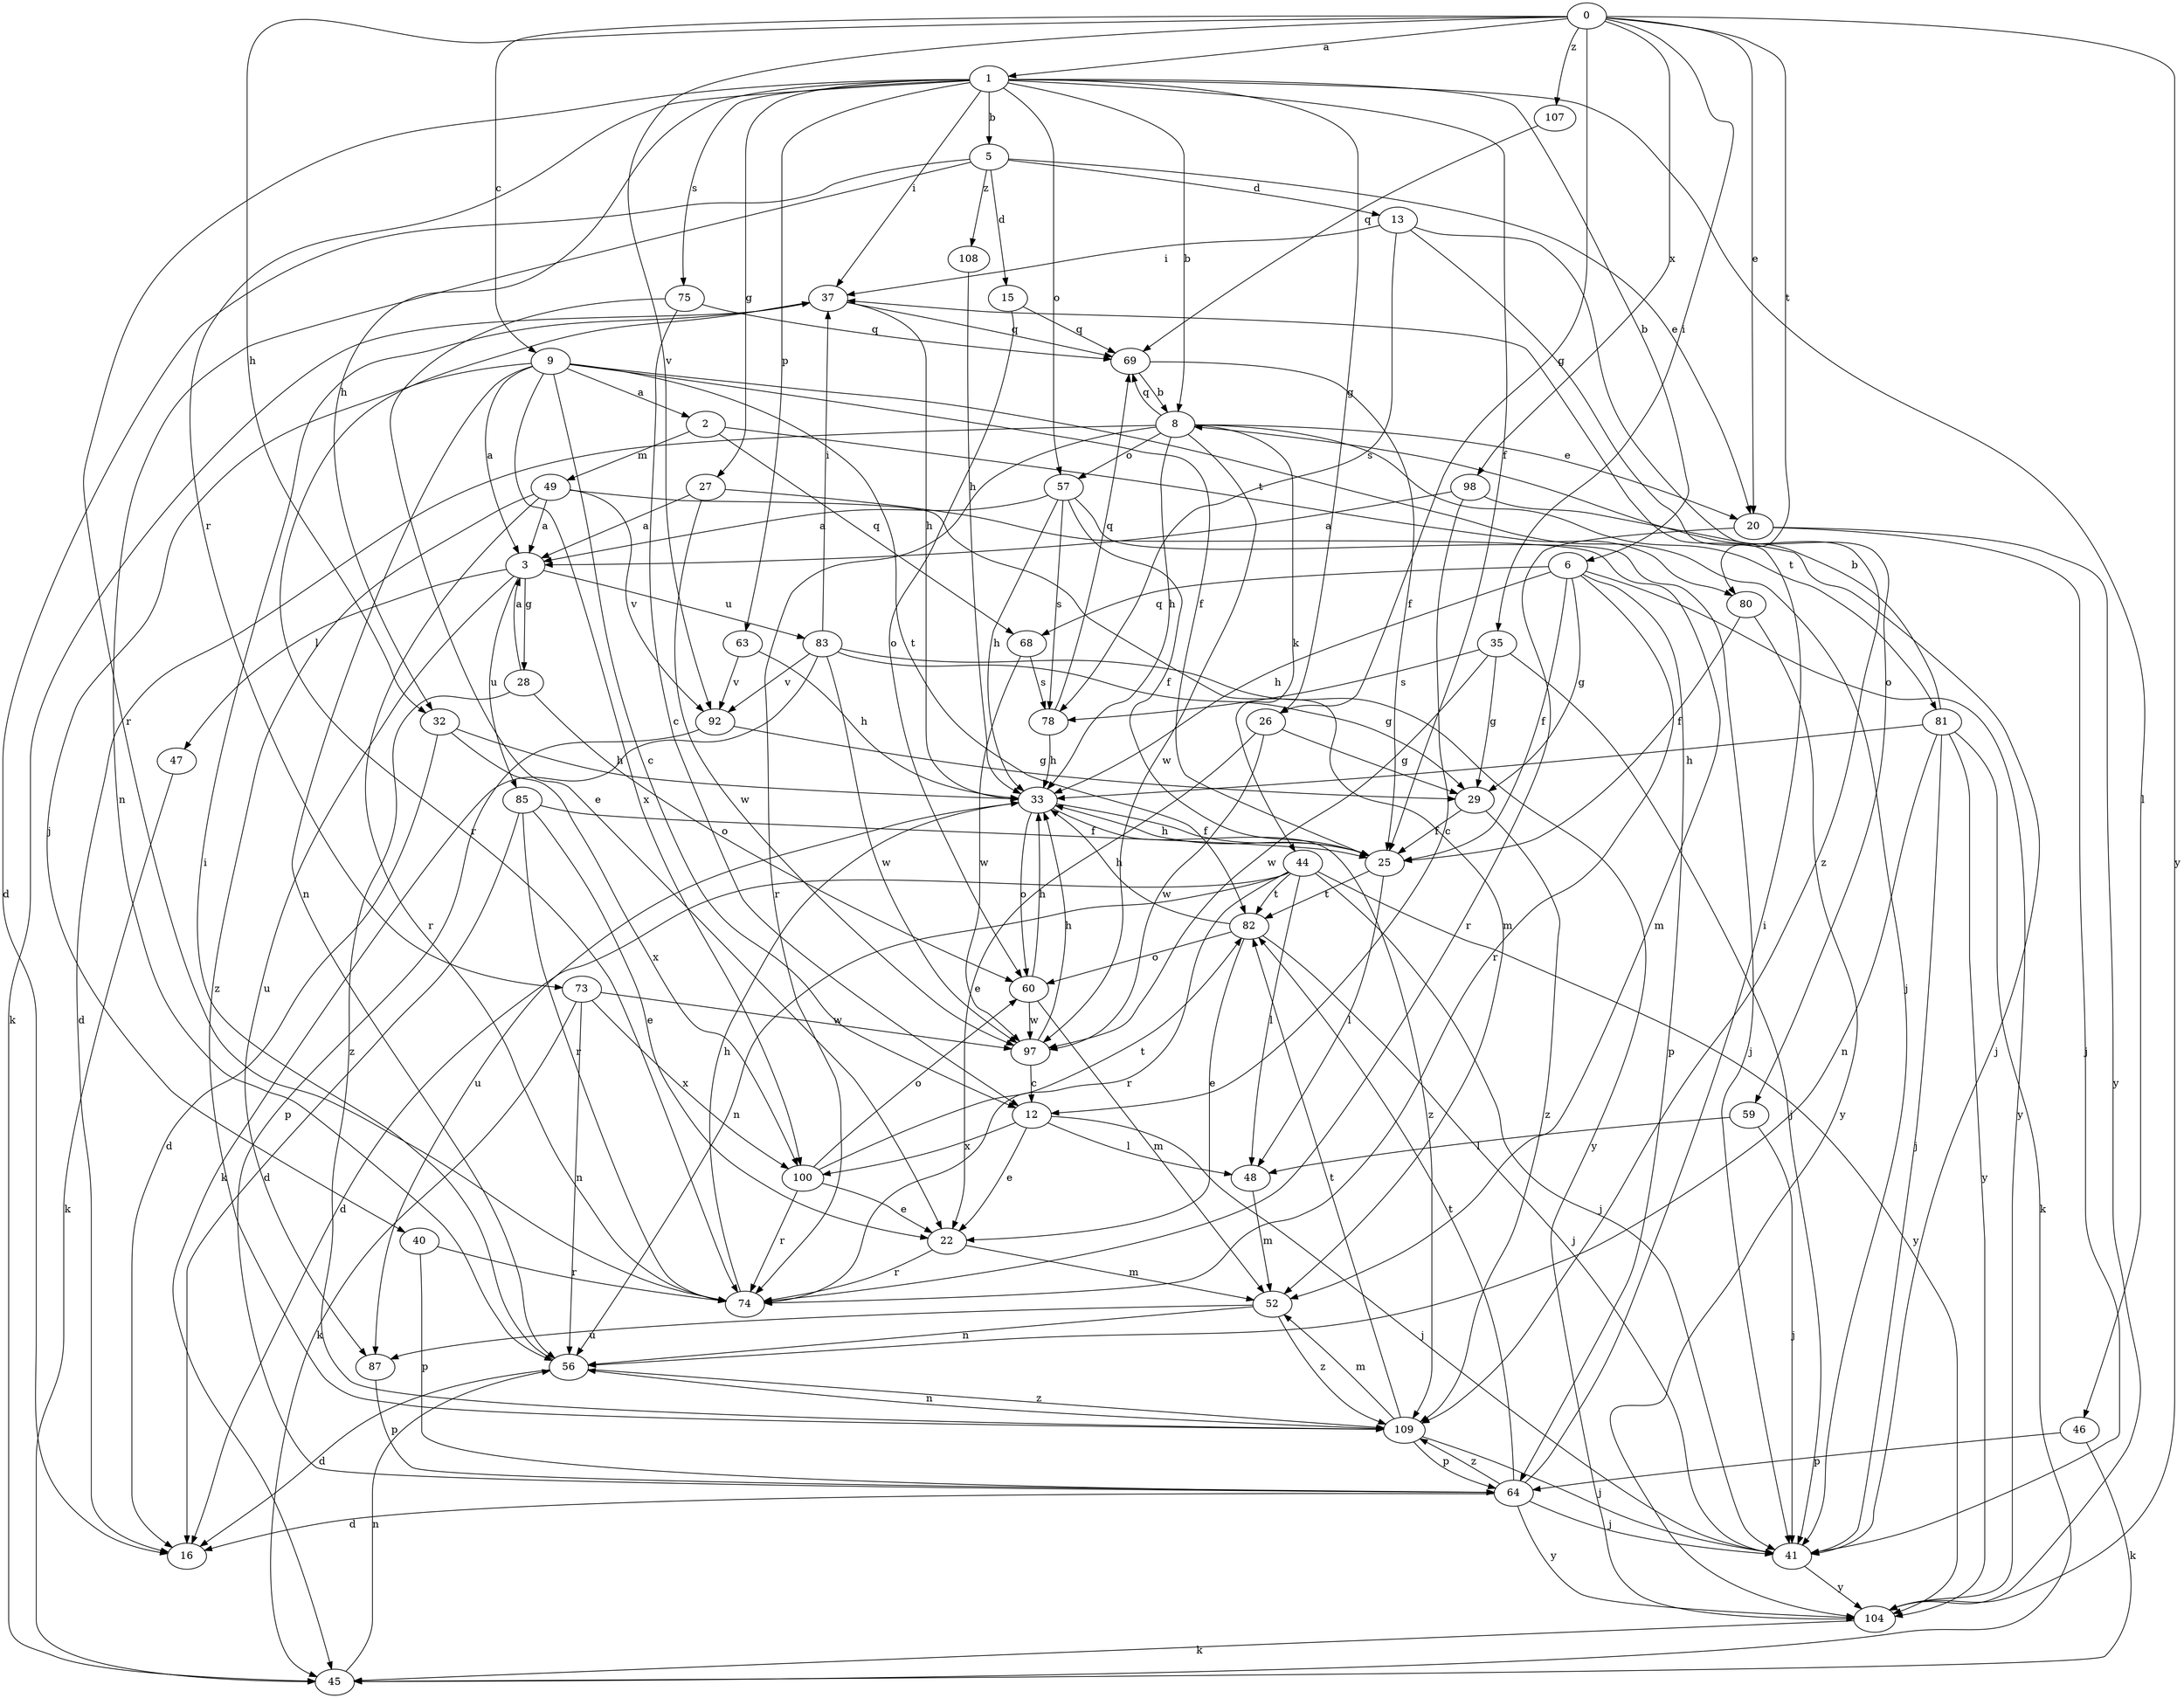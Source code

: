 strict digraph  {
0;
1;
2;
3;
5;
6;
8;
9;
12;
13;
15;
16;
20;
22;
25;
26;
27;
28;
29;
32;
33;
35;
37;
40;
41;
44;
45;
46;
47;
48;
49;
52;
56;
57;
59;
60;
63;
64;
68;
69;
73;
74;
75;
78;
80;
81;
82;
83;
85;
87;
92;
97;
98;
100;
104;
107;
108;
109;
0 -> 1  [label=a];
0 -> 9  [label=c];
0 -> 20  [label=e];
0 -> 26  [label=g];
0 -> 32  [label=h];
0 -> 35  [label=i];
0 -> 80  [label=t];
0 -> 92  [label=v];
0 -> 98  [label=x];
0 -> 104  [label=y];
0 -> 107  [label=z];
1 -> 5  [label=b];
1 -> 6  [label=b];
1 -> 8  [label=b];
1 -> 25  [label=f];
1 -> 26  [label=g];
1 -> 27  [label=g];
1 -> 32  [label=h];
1 -> 37  [label=i];
1 -> 46  [label=l];
1 -> 57  [label=o];
1 -> 63  [label=p];
1 -> 73  [label=r];
1 -> 74  [label=r];
1 -> 75  [label=s];
2 -> 49  [label=m];
2 -> 68  [label=q];
2 -> 80  [label=t];
3 -> 28  [label=g];
3 -> 47  [label=l];
3 -> 83  [label=u];
3 -> 85  [label=u];
3 -> 87  [label=u];
5 -> 13  [label=d];
5 -> 15  [label=d];
5 -> 16  [label=d];
5 -> 20  [label=e];
5 -> 56  [label=n];
5 -> 108  [label=z];
6 -> 25  [label=f];
6 -> 29  [label=g];
6 -> 33  [label=h];
6 -> 64  [label=p];
6 -> 68  [label=q];
6 -> 74  [label=r];
6 -> 104  [label=y];
8 -> 16  [label=d];
8 -> 20  [label=e];
8 -> 33  [label=h];
8 -> 44  [label=k];
8 -> 57  [label=o];
8 -> 69  [label=q];
8 -> 74  [label=r];
8 -> 81  [label=t];
8 -> 97  [label=w];
9 -> 2  [label=a];
9 -> 3  [label=a];
9 -> 12  [label=c];
9 -> 25  [label=f];
9 -> 40  [label=j];
9 -> 41  [label=j];
9 -> 56  [label=n];
9 -> 82  [label=t];
9 -> 100  [label=x];
12 -> 22  [label=e];
12 -> 41  [label=j];
12 -> 48  [label=l];
12 -> 100  [label=x];
13 -> 37  [label=i];
13 -> 59  [label=o];
13 -> 78  [label=s];
13 -> 109  [label=z];
15 -> 60  [label=o];
15 -> 69  [label=q];
20 -> 41  [label=j];
20 -> 74  [label=r];
20 -> 104  [label=y];
22 -> 52  [label=m];
22 -> 74  [label=r];
25 -> 33  [label=h];
25 -> 48  [label=l];
25 -> 82  [label=t];
26 -> 22  [label=e];
26 -> 29  [label=g];
26 -> 97  [label=w];
27 -> 3  [label=a];
27 -> 52  [label=m];
27 -> 97  [label=w];
28 -> 3  [label=a];
28 -> 60  [label=o];
28 -> 109  [label=z];
29 -> 25  [label=f];
29 -> 109  [label=z];
32 -> 16  [label=d];
32 -> 33  [label=h];
32 -> 100  [label=x];
33 -> 25  [label=f];
33 -> 60  [label=o];
33 -> 87  [label=u];
33 -> 109  [label=z];
35 -> 29  [label=g];
35 -> 41  [label=j];
35 -> 78  [label=s];
35 -> 97  [label=w];
37 -> 33  [label=h];
37 -> 45  [label=k];
37 -> 69  [label=q];
37 -> 74  [label=r];
40 -> 64  [label=p];
40 -> 74  [label=r];
41 -> 104  [label=y];
44 -> 16  [label=d];
44 -> 41  [label=j];
44 -> 48  [label=l];
44 -> 56  [label=n];
44 -> 74  [label=r];
44 -> 82  [label=t];
44 -> 104  [label=y];
45 -> 56  [label=n];
46 -> 45  [label=k];
46 -> 64  [label=p];
47 -> 45  [label=k];
48 -> 52  [label=m];
49 -> 3  [label=a];
49 -> 52  [label=m];
49 -> 74  [label=r];
49 -> 92  [label=v];
49 -> 109  [label=z];
52 -> 56  [label=n];
52 -> 87  [label=u];
52 -> 109  [label=z];
56 -> 16  [label=d];
56 -> 37  [label=i];
56 -> 109  [label=z];
57 -> 3  [label=a];
57 -> 25  [label=f];
57 -> 33  [label=h];
57 -> 41  [label=j];
57 -> 78  [label=s];
59 -> 41  [label=j];
59 -> 48  [label=l];
60 -> 33  [label=h];
60 -> 52  [label=m];
60 -> 97  [label=w];
63 -> 33  [label=h];
63 -> 92  [label=v];
64 -> 16  [label=d];
64 -> 37  [label=i];
64 -> 41  [label=j];
64 -> 82  [label=t];
64 -> 104  [label=y];
64 -> 109  [label=z];
68 -> 78  [label=s];
68 -> 97  [label=w];
69 -> 8  [label=b];
69 -> 25  [label=f];
73 -> 45  [label=k];
73 -> 56  [label=n];
73 -> 97  [label=w];
73 -> 100  [label=x];
74 -> 33  [label=h];
75 -> 12  [label=c];
75 -> 22  [label=e];
75 -> 69  [label=q];
78 -> 33  [label=h];
78 -> 69  [label=q];
80 -> 25  [label=f];
80 -> 104  [label=y];
81 -> 8  [label=b];
81 -> 33  [label=h];
81 -> 41  [label=j];
81 -> 45  [label=k];
81 -> 56  [label=n];
81 -> 104  [label=y];
82 -> 22  [label=e];
82 -> 33  [label=h];
82 -> 41  [label=j];
82 -> 60  [label=o];
83 -> 29  [label=g];
83 -> 37  [label=i];
83 -> 45  [label=k];
83 -> 92  [label=v];
83 -> 97  [label=w];
83 -> 104  [label=y];
85 -> 16  [label=d];
85 -> 22  [label=e];
85 -> 25  [label=f];
85 -> 74  [label=r];
87 -> 64  [label=p];
92 -> 29  [label=g];
92 -> 64  [label=p];
97 -> 12  [label=c];
97 -> 33  [label=h];
98 -> 3  [label=a];
98 -> 12  [label=c];
98 -> 41  [label=j];
100 -> 22  [label=e];
100 -> 60  [label=o];
100 -> 74  [label=r];
100 -> 82  [label=t];
104 -> 45  [label=k];
107 -> 69  [label=q];
108 -> 33  [label=h];
109 -> 41  [label=j];
109 -> 52  [label=m];
109 -> 56  [label=n];
109 -> 64  [label=p];
109 -> 82  [label=t];
}
